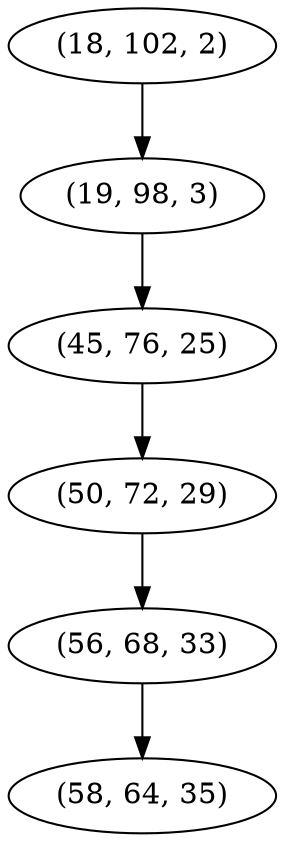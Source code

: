 digraph tree {
    "(18, 102, 2)";
    "(19, 98, 3)";
    "(45, 76, 25)";
    "(50, 72, 29)";
    "(56, 68, 33)";
    "(58, 64, 35)";
    "(18, 102, 2)" -> "(19, 98, 3)";
    "(19, 98, 3)" -> "(45, 76, 25)";
    "(45, 76, 25)" -> "(50, 72, 29)";
    "(50, 72, 29)" -> "(56, 68, 33)";
    "(56, 68, 33)" -> "(58, 64, 35)";
}
